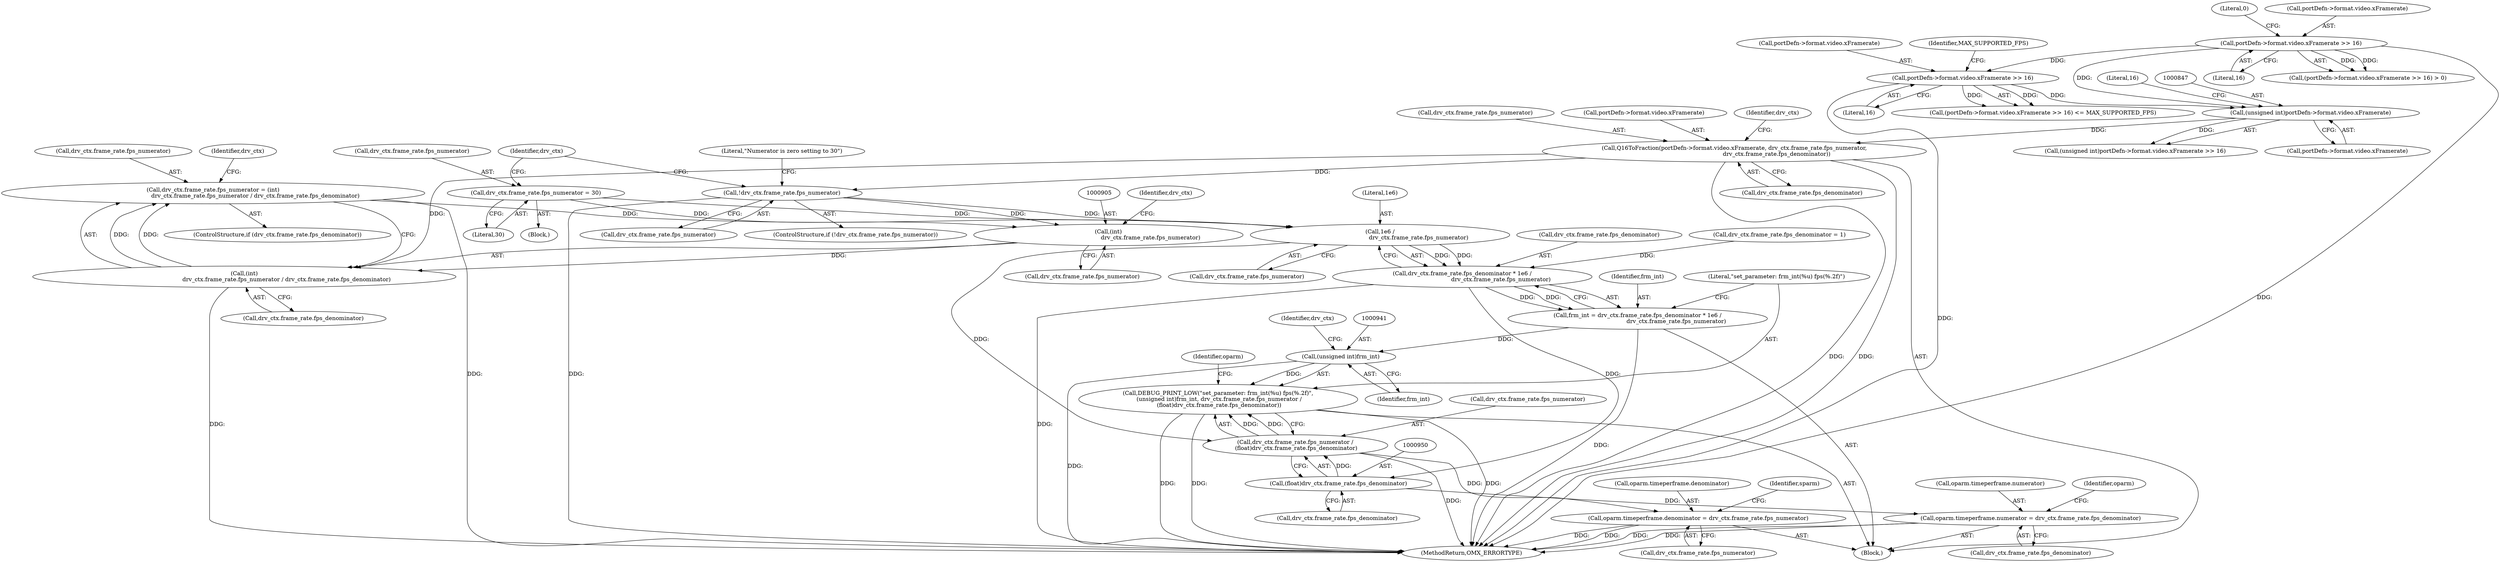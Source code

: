 digraph "0_Android_46e305be6e670a5a0041b0b4861122a0f1aabefa_2@integer" {
"1000897" [label="(Call,drv_ctx.frame_rate.fps_numerator = (int)\n                                               drv_ctx.frame_rate.fps_numerator / drv_ctx.frame_rate.fps_denominator)"];
"1000903" [label="(Call,(int)\n                                               drv_ctx.frame_rate.fps_numerator / drv_ctx.frame_rate.fps_denominator)"];
"1000904" [label="(Call,(int)\n                                               drv_ctx.frame_rate.fps_numerator)"];
"1000884" [label="(Call,drv_ctx.frame_rate.fps_numerator = 30)"];
"1000875" [label="(Call,!drv_ctx.frame_rate.fps_numerator)"];
"1000856" [label="(Call,Q16ToFraction(portDefn->format.video.xFramerate, drv_ctx.frame_rate.fps_numerator,\n                                               drv_ctx.frame_rate.fps_denominator))"];
"1000846" [label="(Call,(unsigned int)portDefn->format.video.xFramerate)"];
"1000832" [label="(Call,portDefn->format.video.xFramerate >> 16)"];
"1000821" [label="(Call,portDefn->format.video.xFramerate >> 16)"];
"1000931" [label="(Call,1e6 /\n                                           drv_ctx.frame_rate.fps_numerator)"];
"1000925" [label="(Call,drv_ctx.frame_rate.fps_denominator * 1e6 /\n                                           drv_ctx.frame_rate.fps_numerator)"];
"1000923" [label="(Call,frm_int = drv_ctx.frame_rate.fps_denominator * 1e6 /\n                                           drv_ctx.frame_rate.fps_numerator)"];
"1000940" [label="(Call,(unsigned int)frm_int)"];
"1000938" [label="(Call,DEBUG_PRINT_LOW(\"set_parameter: frm_int(%u) fps(%.2f)\",\n (unsigned int)frm_int, drv_ctx.frame_rate.fps_numerator /\n (float)drv_ctx.frame_rate.fps_denominator))"];
"1000949" [label="(Call,(float)drv_ctx.frame_rate.fps_denominator)"];
"1000943" [label="(Call,drv_ctx.frame_rate.fps_numerator /\n (float)drv_ctx.frame_rate.fps_denominator)"];
"1000968" [label="(Call,oparm.timeperframe.denominator = drv_ctx.frame_rate.fps_numerator)"];
"1000957" [label="(Call,oparm.timeperframe.numerator = drv_ctx.frame_rate.fps_denominator)"];
"1000971" [label="(Identifier,oparm)"];
"1000857" [label="(Call,portDefn->format.video.xFramerate)"];
"1000878" [label="(Identifier,drv_ctx)"];
"1000906" [label="(Call,drv_ctx.frame_rate.fps_numerator)"];
"1000890" [label="(Literal,30)"];
"1000951" [label="(Call,drv_ctx.frame_rate.fps_denominator)"];
"1000969" [label="(Call,oparm.timeperframe.denominator)"];
"1000919" [label="(Identifier,drv_ctx)"];
"1000864" [label="(Call,drv_ctx.frame_rate.fps_numerator)"];
"1000932" [label="(Literal,1e6)"];
"1000856" [label="(Call,Q16ToFraction(portDefn->format.video.xFramerate, drv_ctx.frame_rate.fps_numerator,\n                                               drv_ctx.frame_rate.fps_denominator))"];
"1000923" [label="(Call,frm_int = drv_ctx.frame_rate.fps_denominator * 1e6 /\n                                           drv_ctx.frame_rate.fps_numerator)"];
"1000926" [label="(Call,drv_ctx.frame_rate.fps_denominator)"];
"1000885" [label="(Call,drv_ctx.frame_rate.fps_numerator)"];
"1000891" [label="(ControlStructure,if (drv_ctx.frame_rate.fps_denominator))"];
"1000938" [label="(Call,DEBUG_PRINT_LOW(\"set_parameter: frm_int(%u) fps(%.2f)\",\n (unsigned int)frm_int, drv_ctx.frame_rate.fps_numerator /\n (float)drv_ctx.frame_rate.fps_denominator))"];
"1000968" [label="(Call,oparm.timeperframe.denominator = drv_ctx.frame_rate.fps_numerator)"];
"1000925" [label="(Call,drv_ctx.frame_rate.fps_denominator * 1e6 /\n                                           drv_ctx.frame_rate.fps_numerator)"];
"1000881" [label="(Block,)"];
"1000897" [label="(Call,drv_ctx.frame_rate.fps_numerator = (int)\n                                               drv_ctx.frame_rate.fps_numerator / drv_ctx.frame_rate.fps_denominator)"];
"1000931" [label="(Call,1e6 /\n                                           drv_ctx.frame_rate.fps_numerator)"];
"1000832" [label="(Call,portDefn->format.video.xFramerate >> 16)"];
"1000840" [label="(Literal,16)"];
"1000884" [label="(Call,drv_ctx.frame_rate.fps_numerator = 30)"];
"1000848" [label="(Call,portDefn->format.video.xFramerate)"];
"1000829" [label="(Literal,16)"];
"1000924" [label="(Identifier,frm_int)"];
"1000939" [label="(Literal,\"set_parameter: frm_int(%u) fps(%.2f)\")"];
"1000963" [label="(Call,drv_ctx.frame_rate.fps_denominator)"];
"1000942" [label="(Identifier,frm_int)"];
"1000943" [label="(Call,drv_ctx.frame_rate.fps_numerator /\n (float)drv_ctx.frame_rate.fps_denominator)"];
"1000911" [label="(Call,drv_ctx.frame_rate.fps_denominator)"];
"1000933" [label="(Call,drv_ctx.frame_rate.fps_numerator)"];
"1000958" [label="(Call,oparm.timeperframe.numerator)"];
"1000841" [label="(Identifier,MAX_SUPPORTED_FPS)"];
"1000949" [label="(Call,(float)drv_ctx.frame_rate.fps_denominator)"];
"1000960" [label="(Identifier,oparm)"];
"1000944" [label="(Call,drv_ctx.frame_rate.fps_numerator)"];
"1000875" [label="(Call,!drv_ctx.frame_rate.fps_numerator)"];
"1000830" [label="(Literal,0)"];
"1000845" [label="(Call,(unsigned int)portDefn->format.video.xFramerate >> 16)"];
"1000974" [label="(Call,drv_ctx.frame_rate.fps_numerator)"];
"1000821" [label="(Call,portDefn->format.video.xFramerate >> 16)"];
"1000831" [label="(Call,(portDefn->format.video.xFramerate >> 16) <= MAX_SUPPORTED_FPS)"];
"1000898" [label="(Call,drv_ctx.frame_rate.fps_numerator)"];
"1000855" [label="(Literal,16)"];
"1000904" [label="(Call,(int)\n                                               drv_ctx.frame_rate.fps_numerator)"];
"1000822" [label="(Call,portDefn->format.video.xFramerate)"];
"1000876" [label="(Call,drv_ctx.frame_rate.fps_numerator)"];
"1000883" [label="(Literal,\"Numerator is zero setting to 30\")"];
"1000846" [label="(Call,(unsigned int)portDefn->format.video.xFramerate)"];
"1000894" [label="(Identifier,drv_ctx)"];
"1000913" [label="(Identifier,drv_ctx)"];
"1000820" [label="(Call,(portDefn->format.video.xFramerate >> 16) > 0)"];
"1000916" [label="(Call,drv_ctx.frame_rate.fps_denominator = 1)"];
"1000946" [label="(Identifier,drv_ctx)"];
"1000869" [label="(Call,drv_ctx.frame_rate.fps_denominator)"];
"1000833" [label="(Call,portDefn->format.video.xFramerate)"];
"1000957" [label="(Call,oparm.timeperframe.numerator = drv_ctx.frame_rate.fps_denominator)"];
"1003158" [label="(MethodReturn,OMX_ERRORTYPE)"];
"1000842" [label="(Block,)"];
"1000940" [label="(Call,(unsigned int)frm_int)"];
"1000874" [label="(ControlStructure,if (!drv_ctx.frame_rate.fps_numerator))"];
"1000903" [label="(Call,(int)\n                                               drv_ctx.frame_rate.fps_numerator / drv_ctx.frame_rate.fps_denominator)"];
"1000982" [label="(Identifier,sparm)"];
"1000897" -> "1000891"  [label="AST: "];
"1000897" -> "1000903"  [label="CFG: "];
"1000898" -> "1000897"  [label="AST: "];
"1000903" -> "1000897"  [label="AST: "];
"1000919" -> "1000897"  [label="CFG: "];
"1000897" -> "1003158"  [label="DDG: "];
"1000903" -> "1000897"  [label="DDG: "];
"1000903" -> "1000897"  [label="DDG: "];
"1000897" -> "1000931"  [label="DDG: "];
"1000903" -> "1000911"  [label="CFG: "];
"1000904" -> "1000903"  [label="AST: "];
"1000911" -> "1000903"  [label="AST: "];
"1000903" -> "1003158"  [label="DDG: "];
"1000904" -> "1000903"  [label="DDG: "];
"1000856" -> "1000903"  [label="DDG: "];
"1000904" -> "1000906"  [label="CFG: "];
"1000905" -> "1000904"  [label="AST: "];
"1000906" -> "1000904"  [label="AST: "];
"1000913" -> "1000904"  [label="CFG: "];
"1000884" -> "1000904"  [label="DDG: "];
"1000875" -> "1000904"  [label="DDG: "];
"1000884" -> "1000881"  [label="AST: "];
"1000884" -> "1000890"  [label="CFG: "];
"1000885" -> "1000884"  [label="AST: "];
"1000890" -> "1000884"  [label="AST: "];
"1000894" -> "1000884"  [label="CFG: "];
"1000884" -> "1000931"  [label="DDG: "];
"1000875" -> "1000874"  [label="AST: "];
"1000875" -> "1000876"  [label="CFG: "];
"1000876" -> "1000875"  [label="AST: "];
"1000883" -> "1000875"  [label="CFG: "];
"1000894" -> "1000875"  [label="CFG: "];
"1000875" -> "1003158"  [label="DDG: "];
"1000856" -> "1000875"  [label="DDG: "];
"1000875" -> "1000931"  [label="DDG: "];
"1000856" -> "1000842"  [label="AST: "];
"1000856" -> "1000869"  [label="CFG: "];
"1000857" -> "1000856"  [label="AST: "];
"1000864" -> "1000856"  [label="AST: "];
"1000869" -> "1000856"  [label="AST: "];
"1000878" -> "1000856"  [label="CFG: "];
"1000856" -> "1003158"  [label="DDG: "];
"1000856" -> "1003158"  [label="DDG: "];
"1000846" -> "1000856"  [label="DDG: "];
"1000846" -> "1000845"  [label="AST: "];
"1000846" -> "1000848"  [label="CFG: "];
"1000847" -> "1000846"  [label="AST: "];
"1000848" -> "1000846"  [label="AST: "];
"1000855" -> "1000846"  [label="CFG: "];
"1000846" -> "1000845"  [label="DDG: "];
"1000832" -> "1000846"  [label="DDG: "];
"1000821" -> "1000846"  [label="DDG: "];
"1000832" -> "1000831"  [label="AST: "];
"1000832" -> "1000840"  [label="CFG: "];
"1000833" -> "1000832"  [label="AST: "];
"1000840" -> "1000832"  [label="AST: "];
"1000841" -> "1000832"  [label="CFG: "];
"1000832" -> "1003158"  [label="DDG: "];
"1000832" -> "1000831"  [label="DDG: "];
"1000832" -> "1000831"  [label="DDG: "];
"1000821" -> "1000832"  [label="DDG: "];
"1000821" -> "1000820"  [label="AST: "];
"1000821" -> "1000829"  [label="CFG: "];
"1000822" -> "1000821"  [label="AST: "];
"1000829" -> "1000821"  [label="AST: "];
"1000830" -> "1000821"  [label="CFG: "];
"1000821" -> "1003158"  [label="DDG: "];
"1000821" -> "1000820"  [label="DDG: "];
"1000821" -> "1000820"  [label="DDG: "];
"1000931" -> "1000925"  [label="AST: "];
"1000931" -> "1000933"  [label="CFG: "];
"1000932" -> "1000931"  [label="AST: "];
"1000933" -> "1000931"  [label="AST: "];
"1000925" -> "1000931"  [label="CFG: "];
"1000931" -> "1000925"  [label="DDG: "];
"1000931" -> "1000925"  [label="DDG: "];
"1000931" -> "1000943"  [label="DDG: "];
"1000925" -> "1000923"  [label="AST: "];
"1000926" -> "1000925"  [label="AST: "];
"1000923" -> "1000925"  [label="CFG: "];
"1000925" -> "1003158"  [label="DDG: "];
"1000925" -> "1000923"  [label="DDG: "];
"1000925" -> "1000923"  [label="DDG: "];
"1000916" -> "1000925"  [label="DDG: "];
"1000925" -> "1000949"  [label="DDG: "];
"1000923" -> "1000842"  [label="AST: "];
"1000924" -> "1000923"  [label="AST: "];
"1000939" -> "1000923"  [label="CFG: "];
"1000923" -> "1003158"  [label="DDG: "];
"1000923" -> "1000940"  [label="DDG: "];
"1000940" -> "1000938"  [label="AST: "];
"1000940" -> "1000942"  [label="CFG: "];
"1000941" -> "1000940"  [label="AST: "];
"1000942" -> "1000940"  [label="AST: "];
"1000946" -> "1000940"  [label="CFG: "];
"1000940" -> "1003158"  [label="DDG: "];
"1000940" -> "1000938"  [label="DDG: "];
"1000938" -> "1000842"  [label="AST: "];
"1000938" -> "1000943"  [label="CFG: "];
"1000939" -> "1000938"  [label="AST: "];
"1000943" -> "1000938"  [label="AST: "];
"1000960" -> "1000938"  [label="CFG: "];
"1000938" -> "1003158"  [label="DDG: "];
"1000938" -> "1003158"  [label="DDG: "];
"1000938" -> "1003158"  [label="DDG: "];
"1000943" -> "1000938"  [label="DDG: "];
"1000943" -> "1000938"  [label="DDG: "];
"1000949" -> "1000943"  [label="AST: "];
"1000949" -> "1000951"  [label="CFG: "];
"1000950" -> "1000949"  [label="AST: "];
"1000951" -> "1000949"  [label="AST: "];
"1000943" -> "1000949"  [label="CFG: "];
"1000949" -> "1000943"  [label="DDG: "];
"1000949" -> "1000957"  [label="DDG: "];
"1000944" -> "1000943"  [label="AST: "];
"1000943" -> "1003158"  [label="DDG: "];
"1000943" -> "1000968"  [label="DDG: "];
"1000968" -> "1000842"  [label="AST: "];
"1000968" -> "1000974"  [label="CFG: "];
"1000969" -> "1000968"  [label="AST: "];
"1000974" -> "1000968"  [label="AST: "];
"1000982" -> "1000968"  [label="CFG: "];
"1000968" -> "1003158"  [label="DDG: "];
"1000968" -> "1003158"  [label="DDG: "];
"1000957" -> "1000842"  [label="AST: "];
"1000957" -> "1000963"  [label="CFG: "];
"1000958" -> "1000957"  [label="AST: "];
"1000963" -> "1000957"  [label="AST: "];
"1000971" -> "1000957"  [label="CFG: "];
"1000957" -> "1003158"  [label="DDG: "];
"1000957" -> "1003158"  [label="DDG: "];
}
